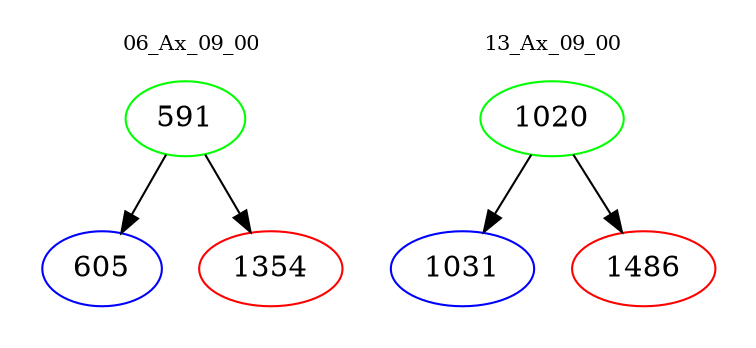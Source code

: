 digraph{
subgraph cluster_0 {
color = white
label = "06_Ax_09_00";
fontsize=10;
T0_591 [label="591", color="green"]
T0_591 -> T0_605 [color="black"]
T0_605 [label="605", color="blue"]
T0_591 -> T0_1354 [color="black"]
T0_1354 [label="1354", color="red"]
}
subgraph cluster_1 {
color = white
label = "13_Ax_09_00";
fontsize=10;
T1_1020 [label="1020", color="green"]
T1_1020 -> T1_1031 [color="black"]
T1_1031 [label="1031", color="blue"]
T1_1020 -> T1_1486 [color="black"]
T1_1486 [label="1486", color="red"]
}
}
